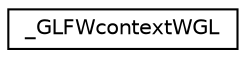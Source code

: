 digraph "Graphical Class Hierarchy"
{
 // LATEX_PDF_SIZE
  edge [fontname="Helvetica",fontsize="10",labelfontname="Helvetica",labelfontsize="10"];
  node [fontname="Helvetica",fontsize="10",shape=record];
  rankdir="LR";
  Node0 [label="_GLFWcontextWGL",height=0.2,width=0.4,color="black", fillcolor="white", style="filled",URL="$struct__GLFWcontextWGL.html",tooltip=" "];
}
